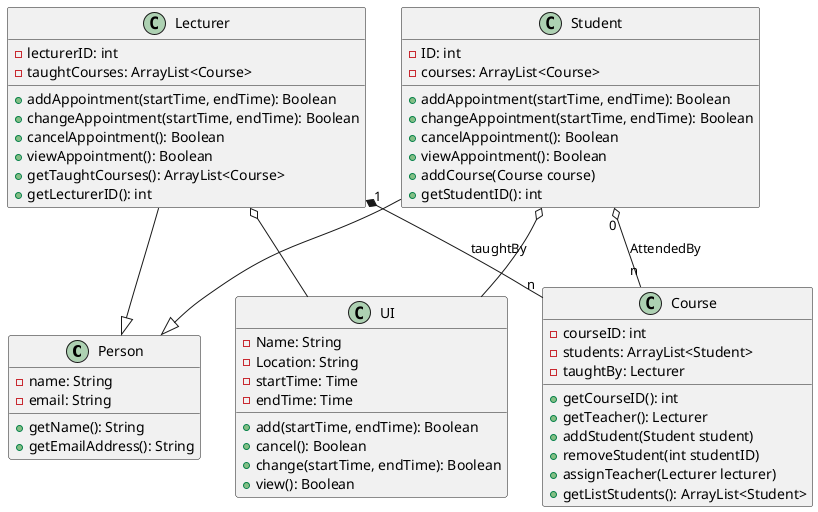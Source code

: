 @startuml

class Person{
    -name: String
    -email: String
    +getName(): String 
    +getEmailAddress(): String 
}

class Lecturer{
    -lecturerID: int
    -taughtCourses: ArrayList<Course>
    +addAppointment(startTime, endTime): Boolean
    +changeAppointment(startTime, endTime): Boolean 
    +cancelAppointment(): Boolean 
    +viewAppointment(): Boolean
    +getTaughtCourses(): ArrayList<Course>
    +getLecturerID(): int 
}

class Course{
    -courseID: int 
    -students: ArrayList<Student>
    -taughtBy: Lecturer

    +getCourseID(): int 
    +getTeacher(): Lecturer
    +addStudent(Student student)
    +removeStudent(int studentID)
    +assignTeacher(Lecturer lecturer)
    +getListStudents(): ArrayList<Student>
   
    
}

class Student{
    -ID: int 
    -courses: ArrayList<Course>
    +addAppointment(startTime, endTime): Boolean
    +changeAppointment(startTime, endTime): Boolean 
    +cancelAppointment(): Boolean 
    +viewAppointment(): Boolean
    +addCourse(Course course)
    +getStudentID(): int 
    
}

class UI{
    - Name: String 
    - Location: String 
    - startTime: Time 
    - endTime: Time 
    + add(startTime, endTime): Boolean 
    + cancel(): Boolean 
    + change(startTime, endTime): Boolean
    + view(): Boolean
}





Lecturer "1" *-- "n" Course : taughtBy
Student "0" o-- "n"  Course : AttendedBy
Lecturer --|> Person
Student --|> Person 
Lecturer o-- UI  
Student o-- UI 



@enduml